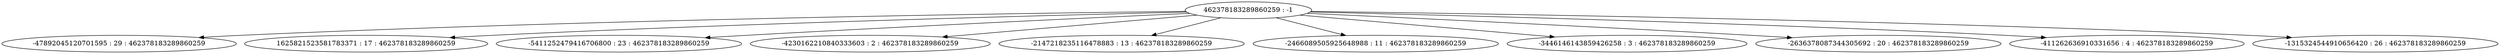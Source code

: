digraph "plots_30/tree_22.dot" {
	0 [label="462378183289860259 : -1"]
	1 [label="-47892045120701595 : 29 : 462378183289860259"]
	2 [label="1625821523581783371 : 17 : 462378183289860259"]
	3 [label="-5411252479416706800 : 23 : 462378183289860259"]
	4 [label="-4230162210840333603 : 2 : 462378183289860259"]
	5 [label="-2147218235116478883 : 13 : 462378183289860259"]
	6 [label="-2466089505925648988 : 11 : 462378183289860259"]
	7 [label="-3446146143859426258 : 3 : 462378183289860259"]
	8 [label="-2636378087344305692 : 20 : 462378183289860259"]
	9 [label="-411262636910331656 : 4 : 462378183289860259"]
	10 [label="-1315324544910656420 : 26 : 462378183289860259"]
	0 -> 1
	0 -> 2
	0 -> 3
	0 -> 4
	0 -> 5
	0 -> 6
	0 -> 7
	0 -> 8
	0 -> 9
	0 -> 10
}
